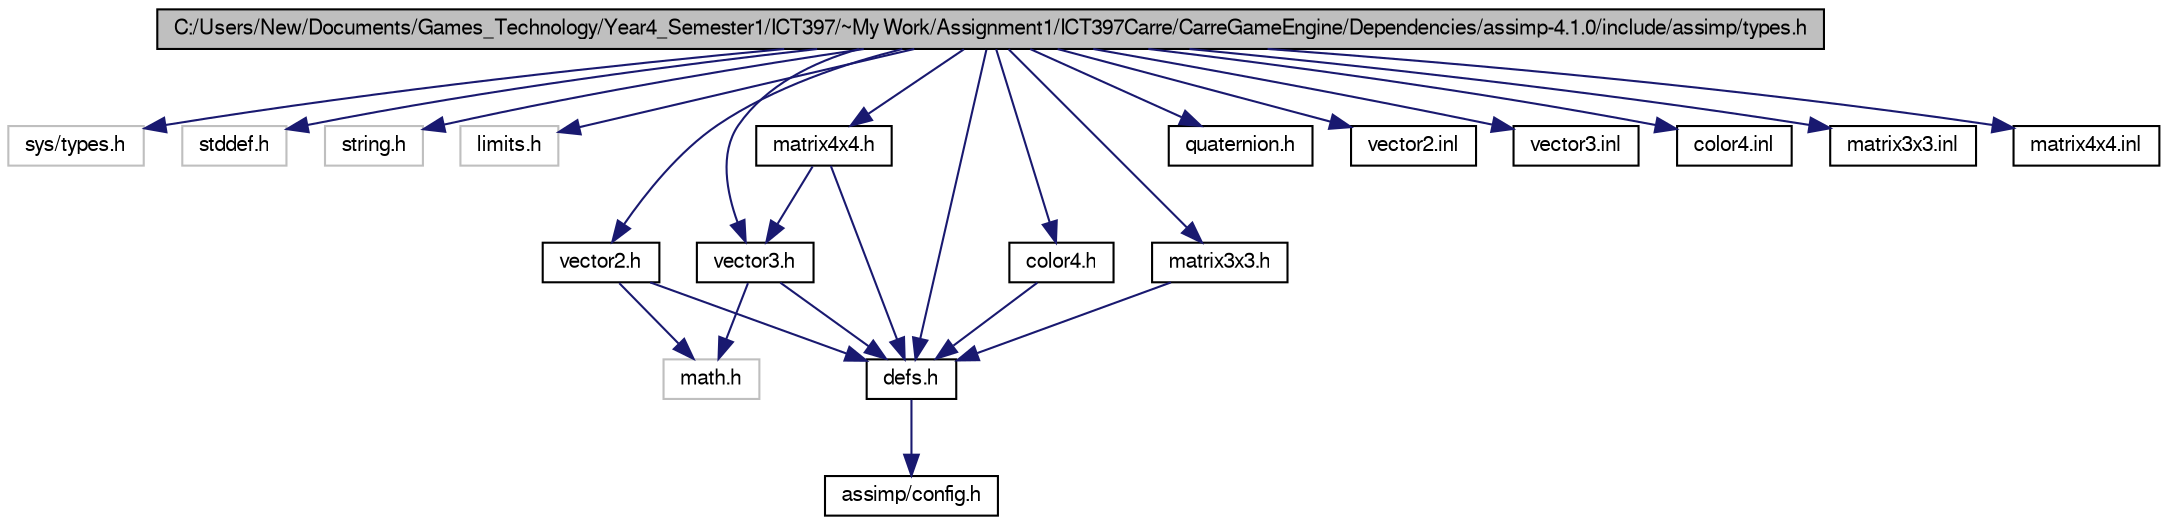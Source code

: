 digraph G
{
  bgcolor="transparent";
  edge [fontname="FreeSans",fontsize=10,labelfontname="FreeSans",labelfontsize=10];
  node [fontname="FreeSans",fontsize=10,shape=record];
  Node1 [label="C:/Users/New/Documents/Games_Technology/Year4_Semester1/ICT397/~My Work/Assignment1/ICT397Carre/CarreGameEngine/Dependencies/assimp-4.1.0/include/assimp/types.h",height=0.2,width=0.4,color="black", fillcolor="grey75", style="filled" fontcolor="black"];
  Node1 -> Node2 [color="midnightblue",fontsize=10,style="solid"];
  Node2 [label="sys/types.h",height=0.2,width=0.4,color="grey75"];
  Node1 -> Node3 [color="midnightblue",fontsize=10,style="solid"];
  Node3 [label="stddef.h",height=0.2,width=0.4,color="grey75"];
  Node1 -> Node4 [color="midnightblue",fontsize=10,style="solid"];
  Node4 [label="string.h",height=0.2,width=0.4,color="grey75"];
  Node1 -> Node5 [color="midnightblue",fontsize=10,style="solid"];
  Node5 [label="limits.h",height=0.2,width=0.4,color="grey75"];
  Node1 -> Node6 [color="midnightblue",fontsize=10,style="solid"];
  Node6 [label="defs.h",height=0.2,width=0.4,color="black",URL="$defs_8h.html",tooltip="Assimp build configuration setup. See the notes in the comment blocks to find out..."];
  Node6 -> Node7 [color="midnightblue",fontsize=10,style="solid"];
  Node7 [label="assimp/config.h",height=0.2,width=0.4,color="black",URL="$config_8h.html",tooltip="Defines constants for configurable properties for the library."];
  Node1 -> Node8 [color="midnightblue",fontsize=10,style="solid"];
  Node8 [label="vector3.h",height=0.2,width=0.4,color="black",URL="$vector3_8h.html",tooltip="3D vector structure, including operators when compiling in C++"];
  Node8 -> Node9 [color="midnightblue",fontsize=10,style="solid"];
  Node9 [label="math.h",height=0.2,width=0.4,color="grey75"];
  Node8 -> Node6 [color="midnightblue",fontsize=10,style="solid"];
  Node1 -> Node10 [color="midnightblue",fontsize=10,style="solid"];
  Node10 [label="vector2.h",height=0.2,width=0.4,color="black",URL="$vector2_8h.html",tooltip="2D vector structure, including operators when compiling in C++"];
  Node10 -> Node9 [color="midnightblue",fontsize=10,style="solid"];
  Node10 -> Node6 [color="midnightblue",fontsize=10,style="solid"];
  Node1 -> Node11 [color="midnightblue",fontsize=10,style="solid"];
  Node11 [label="color4.h",height=0.2,width=0.4,color="black",URL="$color4_8h.html",tooltip="RGBA color structure, including operators when compiling in C++."];
  Node11 -> Node6 [color="midnightblue",fontsize=10,style="solid"];
  Node1 -> Node12 [color="midnightblue",fontsize=10,style="solid"];
  Node12 [label="matrix3x3.h",height=0.2,width=0.4,color="black",URL="$matrix3x3_8h.html",tooltip="Definition of a 3x3 matrix, including operators when compiling in C++."];
  Node12 -> Node6 [color="midnightblue",fontsize=10,style="solid"];
  Node1 -> Node13 [color="midnightblue",fontsize=10,style="solid"];
  Node13 [label="matrix4x4.h",height=0.2,width=0.4,color="black",URL="$matrix4x4_8h.html",tooltip="4x4 matrix structure, including operators when compiling in C++"];
  Node13 -> Node8 [color="midnightblue",fontsize=10,style="solid"];
  Node13 -> Node6 [color="midnightblue",fontsize=10,style="solid"];
  Node1 -> Node14 [color="midnightblue",fontsize=10,style="solid"];
  Node14 [label="quaternion.h",height=0.2,width=0.4,color="black",URL="$quaternion_8h.html",tooltip="Quaternion structure, including operators when compiling in C++."];
  Node1 -> Node15 [color="midnightblue",fontsize=10,style="solid"];
  Node15 [label="vector2.inl",height=0.2,width=0.4,color="black",URL="$vector2_8inl.html",tooltip="Inline implementation of aiVector2t&lt;TReal&gt; operators."];
  Node1 -> Node16 [color="midnightblue",fontsize=10,style="solid"];
  Node16 [label="vector3.inl",height=0.2,width=0.4,color="black",URL="$vector3_8inl.html",tooltip="Inline implementation of aiVector3t&lt;TReal&gt; operators."];
  Node1 -> Node17 [color="midnightblue",fontsize=10,style="solid"];
  Node17 [label="color4.inl",height=0.2,width=0.4,color="black",URL="$color4_8inl.html",tooltip="Inline implementation of aiColor4t&lt;TReal&gt; operators."];
  Node1 -> Node18 [color="midnightblue",fontsize=10,style="solid"];
  Node18 [label="matrix3x3.inl",height=0.2,width=0.4,color="black",URL="$matrix3x3_8inl.html",tooltip="Inline implementation of the 3x3 matrix operators."];
  Node1 -> Node19 [color="midnightblue",fontsize=10,style="solid"];
  Node19 [label="matrix4x4.inl",height=0.2,width=0.4,color="black",URL="$matrix4x4_8inl.html",tooltip="Inline implementation of the 4x4 matrix operators."];
}
